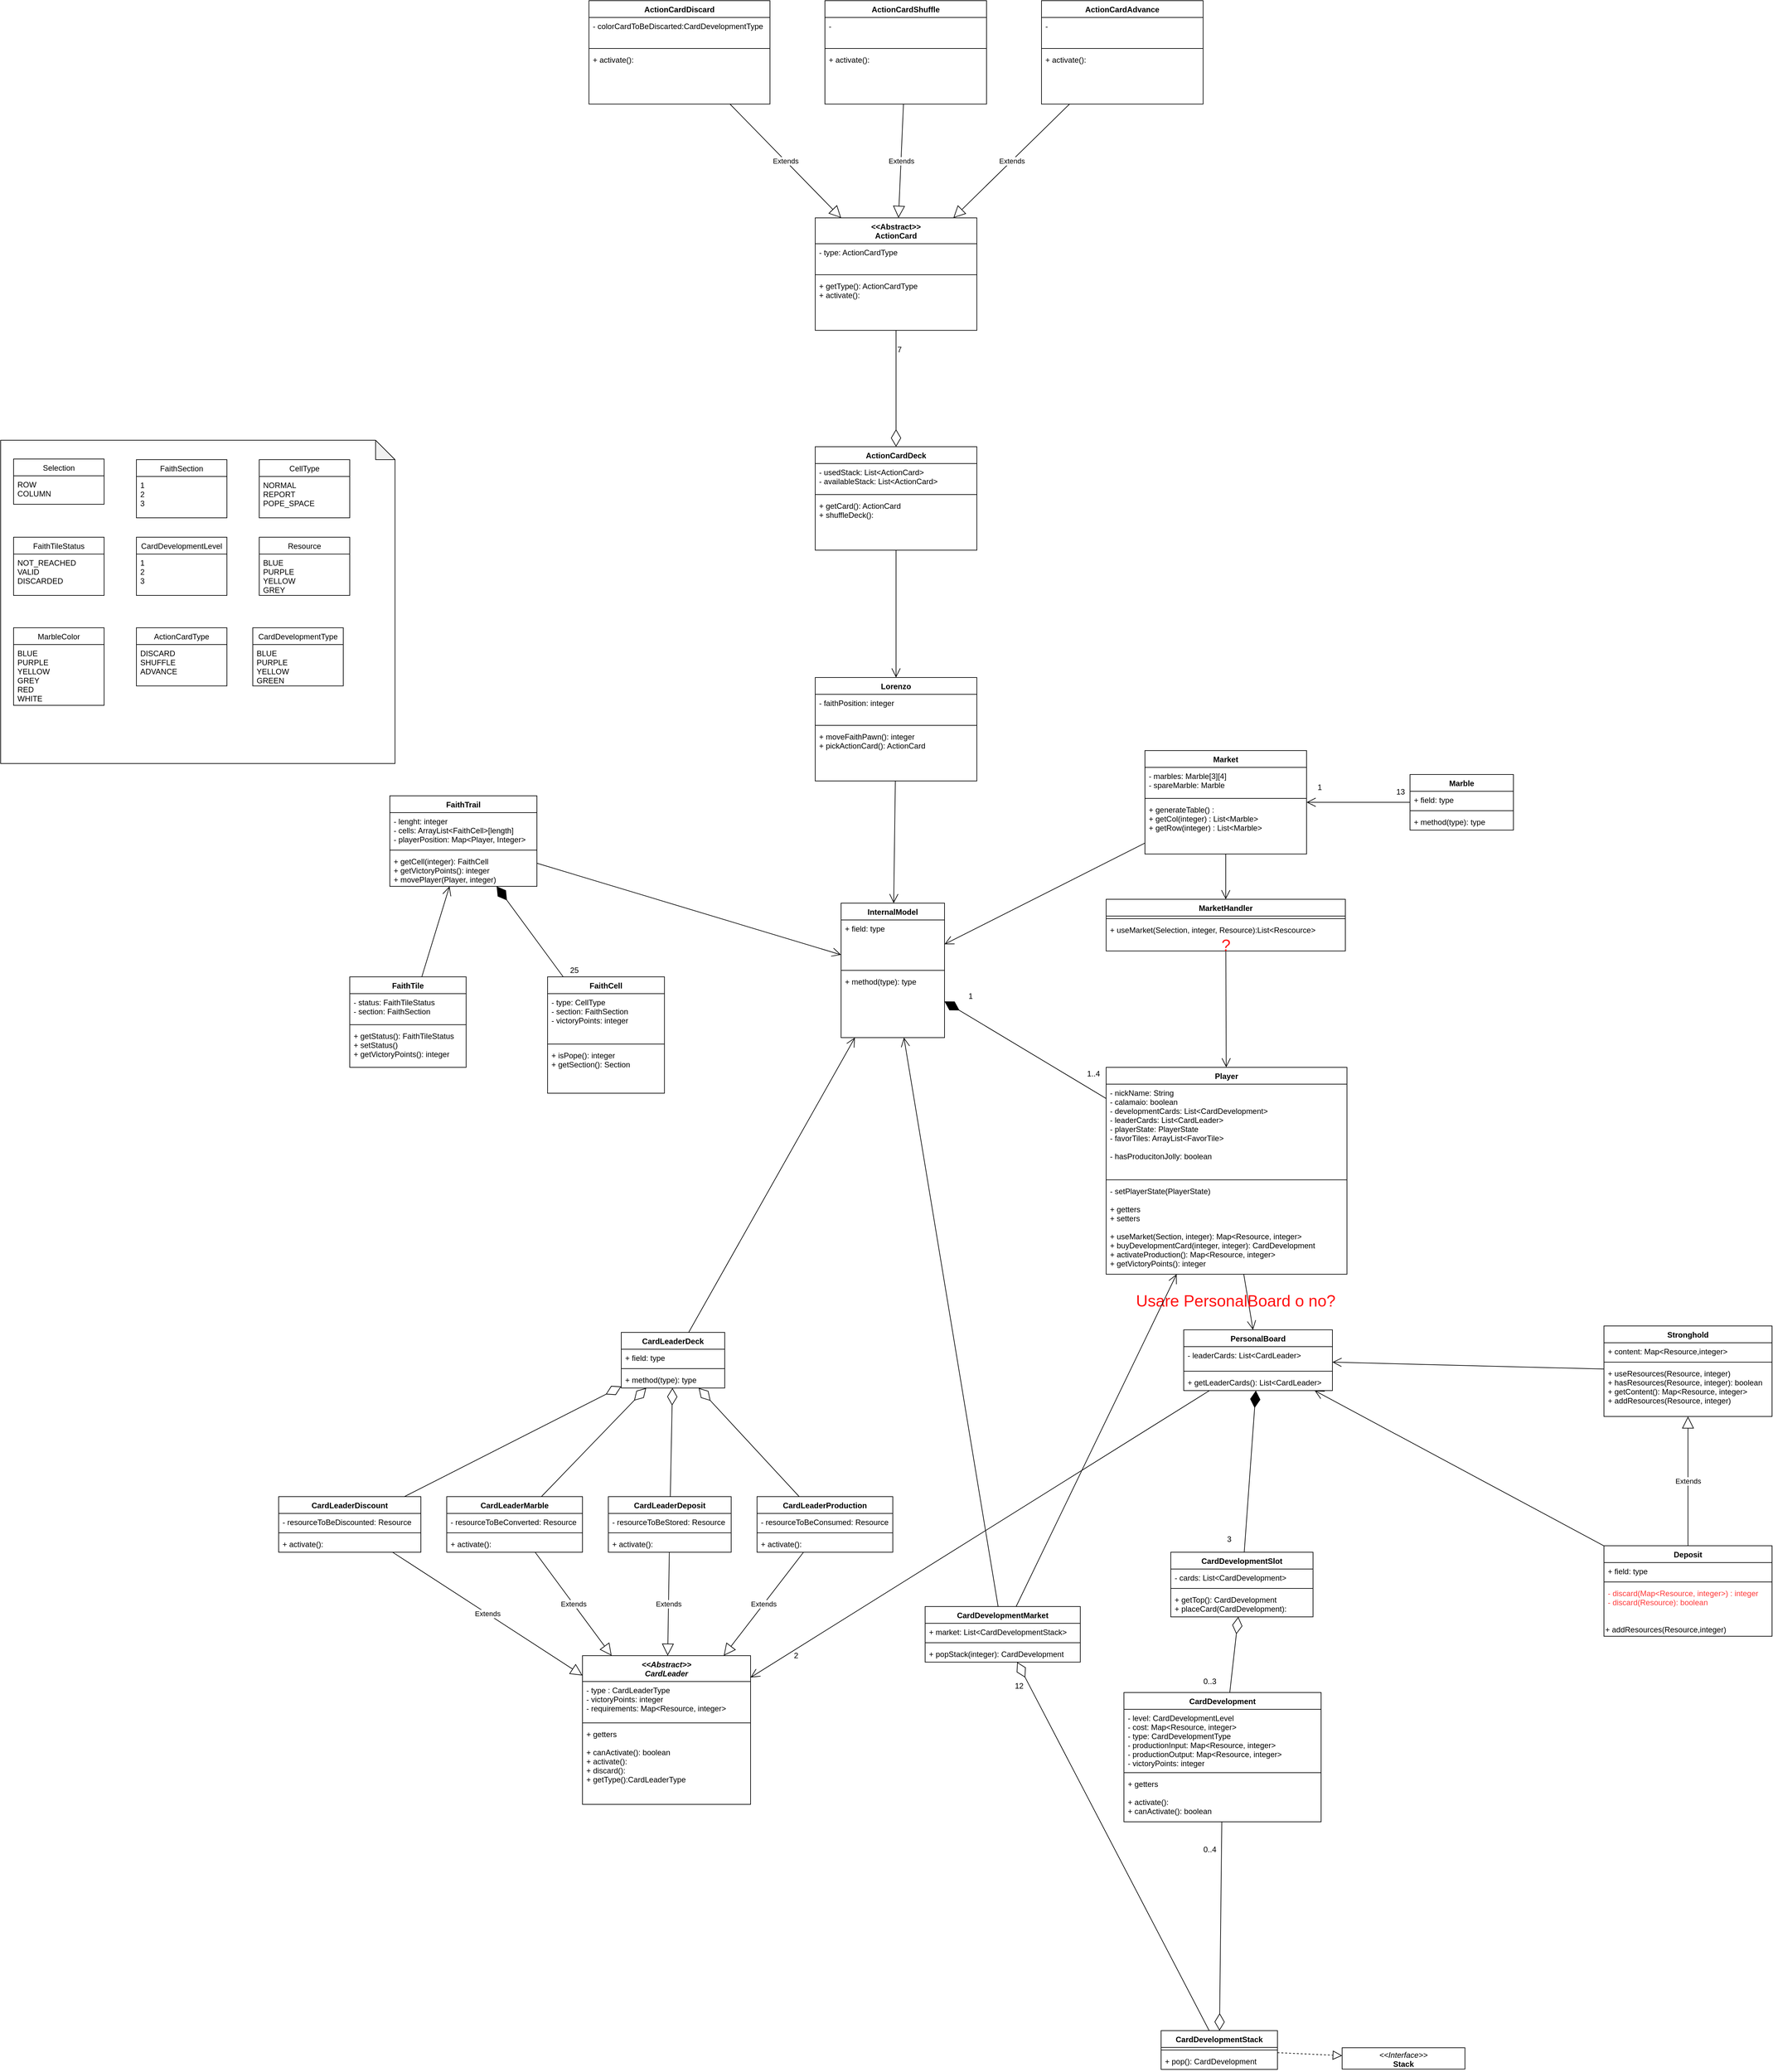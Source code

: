<mxfile version="14.4.8" type="onedrive"><diagram id="C5RBs43oDa-KdzZeNtuy" name="Page-1"><mxGraphModel dx="4127" dy="3210" grid="1" gridSize="10" guides="1" tooltips="1" connect="1" arrows="1" fold="1" page="1" pageScale="1" pageWidth="827" pageHeight="1169" math="0" shadow="0"><root><mxCell id="WIyWlLk6GJQsqaUBKTNV-0"/><mxCell id="WIyWlLk6GJQsqaUBKTNV-1" parent="WIyWlLk6GJQsqaUBKTNV-0"/><mxCell id="4Sy1q6FF75Fvo_xeQfH7-0" value="InternalModel" style="swimlane;fontStyle=1;align=center;verticalAlign=top;childLayout=stackLayout;horizontal=1;startSize=26;horizontalStack=0;resizeParent=1;resizeParentMax=0;resizeLast=0;collapsible=1;marginBottom=0;" vertex="1" parent="WIyWlLk6GJQsqaUBKTNV-1"><mxGeometry x="-390" y="156" width="160" height="208" as="geometry"/></mxCell><mxCell id="4Sy1q6FF75Fvo_xeQfH7-1" value="+ field: type" style="text;strokeColor=none;fillColor=none;align=left;verticalAlign=top;spacingLeft=4;spacingRight=4;overflow=hidden;rotatable=0;points=[[0,0.5],[1,0.5]];portConstraint=eastwest;" vertex="1" parent="4Sy1q6FF75Fvo_xeQfH7-0"><mxGeometry y="26" width="160" height="74" as="geometry"/></mxCell><mxCell id="4Sy1q6FF75Fvo_xeQfH7-2" value="" style="line;strokeWidth=1;fillColor=none;align=left;verticalAlign=middle;spacingTop=-1;spacingLeft=3;spacingRight=3;rotatable=0;labelPosition=right;points=[];portConstraint=eastwest;" vertex="1" parent="4Sy1q6FF75Fvo_xeQfH7-0"><mxGeometry y="100" width="160" height="8" as="geometry"/></mxCell><mxCell id="4Sy1q6FF75Fvo_xeQfH7-3" value="+ method(type): type" style="text;strokeColor=none;fillColor=none;align=left;verticalAlign=top;spacingLeft=4;spacingRight=4;overflow=hidden;rotatable=0;points=[[0,0.5],[1,0.5]];portConstraint=eastwest;" vertex="1" parent="4Sy1q6FF75Fvo_xeQfH7-0"><mxGeometry y="108" width="160" height="100" as="geometry"/></mxCell><mxCell id="4Sy1q6FF75Fvo_xeQfH7-4" value="Market" style="swimlane;fontStyle=1;align=center;verticalAlign=top;childLayout=stackLayout;horizontal=1;startSize=26;horizontalStack=0;resizeParent=1;resizeParentMax=0;resizeLast=0;collapsible=1;marginBottom=0;" vertex="1" parent="WIyWlLk6GJQsqaUBKTNV-1"><mxGeometry x="80" y="-80" width="250" height="160" as="geometry"/></mxCell><mxCell id="4Sy1q6FF75Fvo_xeQfH7-5" value="- marbles: Marble[3][4]&#xA;- spareMarble: Marble" style="text;strokeColor=none;fillColor=none;align=left;verticalAlign=top;spacingLeft=4;spacingRight=4;overflow=hidden;rotatable=0;points=[[0,0.5],[1,0.5]];portConstraint=eastwest;" vertex="1" parent="4Sy1q6FF75Fvo_xeQfH7-4"><mxGeometry y="26" width="250" height="44" as="geometry"/></mxCell><mxCell id="4Sy1q6FF75Fvo_xeQfH7-6" value="" style="line;strokeWidth=1;fillColor=none;align=left;verticalAlign=middle;spacingTop=-1;spacingLeft=3;spacingRight=3;rotatable=0;labelPosition=right;points=[];portConstraint=eastwest;" vertex="1" parent="4Sy1q6FF75Fvo_xeQfH7-4"><mxGeometry y="70" width="250" height="8" as="geometry"/></mxCell><mxCell id="4Sy1q6FF75Fvo_xeQfH7-7" value="+ generateTable() : &#xA;+ getCol(integer) : List&lt;Marble&gt;&#xA;+ getRow(integer) : List&lt;Marble&gt;&#xA;" style="text;strokeColor=none;fillColor=none;align=left;verticalAlign=top;spacingLeft=4;spacingRight=4;overflow=hidden;rotatable=0;points=[[0,0.5],[1,0.5]];portConstraint=eastwest;" vertex="1" parent="4Sy1q6FF75Fvo_xeQfH7-4"><mxGeometry y="78" width="250" height="82" as="geometry"/></mxCell><mxCell id="4Sy1q6FF75Fvo_xeQfH7-8" value="Marble" style="swimlane;fontStyle=1;align=center;verticalAlign=top;childLayout=stackLayout;horizontal=1;startSize=26;horizontalStack=0;resizeParent=1;resizeParentMax=0;resizeLast=0;collapsible=1;marginBottom=0;" vertex="1" parent="WIyWlLk6GJQsqaUBKTNV-1"><mxGeometry x="490" y="-43" width="160" height="86" as="geometry"/></mxCell><mxCell id="4Sy1q6FF75Fvo_xeQfH7-9" value="+ field: type" style="text;strokeColor=none;fillColor=none;align=left;verticalAlign=top;spacingLeft=4;spacingRight=4;overflow=hidden;rotatable=0;points=[[0,0.5],[1,0.5]];portConstraint=eastwest;" vertex="1" parent="4Sy1q6FF75Fvo_xeQfH7-8"><mxGeometry y="26" width="160" height="26" as="geometry"/></mxCell><mxCell id="4Sy1q6FF75Fvo_xeQfH7-10" value="" style="line;strokeWidth=1;fillColor=none;align=left;verticalAlign=middle;spacingTop=-1;spacingLeft=3;spacingRight=3;rotatable=0;labelPosition=right;points=[];portConstraint=eastwest;" vertex="1" parent="4Sy1q6FF75Fvo_xeQfH7-8"><mxGeometry y="52" width="160" height="8" as="geometry"/></mxCell><mxCell id="4Sy1q6FF75Fvo_xeQfH7-11" value="+ method(type): type" style="text;strokeColor=none;fillColor=none;align=left;verticalAlign=top;spacingLeft=4;spacingRight=4;overflow=hidden;rotatable=0;points=[[0,0.5],[1,0.5]];portConstraint=eastwest;" vertex="1" parent="4Sy1q6FF75Fvo_xeQfH7-8"><mxGeometry y="60" width="160" height="26" as="geometry"/></mxCell><mxCell id="4Sy1q6FF75Fvo_xeQfH7-14" value="" style="endArrow=open;endFill=1;endSize=12;html=1;" edge="1" parent="WIyWlLk6GJQsqaUBKTNV-1" source="4Sy1q6FF75Fvo_xeQfH7-8" target="4Sy1q6FF75Fvo_xeQfH7-4"><mxGeometry width="160" relative="1" as="geometry"><mxPoint x="245" y="-40" as="sourcePoint"/><mxPoint x="405" y="-40" as="targetPoint"/></mxGeometry></mxCell><mxCell id="4Sy1q6FF75Fvo_xeQfH7-15" value="13" style="text;html=1;align=center;verticalAlign=middle;resizable=0;points=[];autosize=1;" vertex="1" parent="WIyWlLk6GJQsqaUBKTNV-1"><mxGeometry x="460" y="-26" width="30" height="20" as="geometry"/></mxCell><mxCell id="4Sy1q6FF75Fvo_xeQfH7-16" value="1" style="text;html=1;align=center;verticalAlign=middle;resizable=0;points=[];autosize=1;" vertex="1" parent="WIyWlLk6GJQsqaUBKTNV-1"><mxGeometry x="340" y="-33" width="20" height="20" as="geometry"/></mxCell><mxCell id="4Sy1q6FF75Fvo_xeQfH7-18" value="MarketHandler" style="swimlane;fontStyle=1;align=center;verticalAlign=top;childLayout=stackLayout;horizontal=1;startSize=26;horizontalStack=0;resizeParent=1;resizeParentMax=0;resizeLast=0;collapsible=1;marginBottom=0;" vertex="1" parent="WIyWlLk6GJQsqaUBKTNV-1"><mxGeometry x="20" y="150" width="370" height="80" as="geometry"/></mxCell><mxCell id="4Sy1q6FF75Fvo_xeQfH7-20" value="" style="line;strokeWidth=1;fillColor=none;align=left;verticalAlign=middle;spacingTop=-1;spacingLeft=3;spacingRight=3;rotatable=0;labelPosition=right;points=[];portConstraint=eastwest;" vertex="1" parent="4Sy1q6FF75Fvo_xeQfH7-18"><mxGeometry y="26" width="370" height="8" as="geometry"/></mxCell><mxCell id="4Sy1q6FF75Fvo_xeQfH7-21" value="+ useMarket(Selection, integer, Resource):List&lt;Rescource&gt;" style="text;strokeColor=none;fillColor=none;align=left;verticalAlign=top;spacingLeft=4;spacingRight=4;overflow=hidden;rotatable=0;points=[[0,0.5],[1,0.5]];portConstraint=eastwest;" vertex="1" parent="4Sy1q6FF75Fvo_xeQfH7-18"><mxGeometry y="34" width="370" height="26" as="geometry"/></mxCell><mxCell id="4Sy1q6FF75Fvo_xeQfH7-34" value="&lt;font style=&quot;font-size: 25px&quot; color=&quot;#FF1717&quot;&gt;?&lt;/font&gt;" style="text;html=1;align=center;verticalAlign=middle;resizable=0;points=[];autosize=1;" vertex="1" parent="4Sy1q6FF75Fvo_xeQfH7-18"><mxGeometry y="60" width="370" height="20" as="geometry"/></mxCell><mxCell id="4Sy1q6FF75Fvo_xeQfH7-22" value="Player" style="swimlane;fontStyle=1;align=center;verticalAlign=top;childLayout=stackLayout;horizontal=1;startSize=26;horizontalStack=0;resizeParent=1;resizeParentMax=0;resizeLast=0;collapsible=1;marginBottom=0;" vertex="1" parent="WIyWlLk6GJQsqaUBKTNV-1"><mxGeometry x="20" y="410" width="372.5" height="320" as="geometry"/></mxCell><mxCell id="4Sy1q6FF75Fvo_xeQfH7-23" value="- nickName: String&#xA;- calamaio: boolean&#xA;- developmentCards: List&lt;CardDevelopment&gt; &#xA;- leaderCards: List&lt;CardLeader&gt;&#xA;- playerState: PlayerState&#xA;- favorTiles: ArrayList&lt;FavorTile&gt;&#xA;&#xA;- hasProducitonJolly: boolean&#xA;&#xA;&#xA;&#xA;" style="text;strokeColor=none;fillColor=none;align=left;verticalAlign=top;spacingLeft=4;spacingRight=4;overflow=hidden;rotatable=0;points=[[0,0.5],[1,0.5]];portConstraint=eastwest;" vertex="1" parent="4Sy1q6FF75Fvo_xeQfH7-22"><mxGeometry y="26" width="372.5" height="144" as="geometry"/></mxCell><mxCell id="4Sy1q6FF75Fvo_xeQfH7-24" value="" style="line;strokeWidth=1;fillColor=none;align=left;verticalAlign=middle;spacingTop=-1;spacingLeft=3;spacingRight=3;rotatable=0;labelPosition=right;points=[];portConstraint=eastwest;" vertex="1" parent="4Sy1q6FF75Fvo_xeQfH7-22"><mxGeometry y="170" width="372.5" height="8" as="geometry"/></mxCell><mxCell id="4Sy1q6FF75Fvo_xeQfH7-25" value="- setPlayerState(PlayerState) &#xA;&#xA;+ getters&#xA;+ setters&#xA;&#xA;+ useMarket(Section, integer): Map&lt;Resource, integer&gt; &#xA;+ buyDevelopmentCard(integer, integer): CardDevelopment&#xA;+ activateProduction(): Map&lt;Resource, integer&gt;&#xA;+ getVictoryPoints(): integer&#xA;&#xA;&#xA;&#xA;&#xA;" style="text;strokeColor=none;fillColor=none;align=left;verticalAlign=top;spacingLeft=4;spacingRight=4;overflow=hidden;rotatable=0;points=[[0,0.5],[1,0.5]];portConstraint=eastwest;" vertex="1" parent="4Sy1q6FF75Fvo_xeQfH7-22"><mxGeometry y="178" width="372.5" height="142" as="geometry"/></mxCell><mxCell id="4Sy1q6FF75Fvo_xeQfH7-26" value="" style="endArrow=open;endFill=1;endSize=12;html=1;" edge="1" parent="WIyWlLk6GJQsqaUBKTNV-1" source="4Sy1q6FF75Fvo_xeQfH7-4" target="4Sy1q6FF75Fvo_xeQfH7-18"><mxGeometry width="160" relative="1" as="geometry"><mxPoint x="235" y="100" as="sourcePoint"/><mxPoint x="395" y="100" as="targetPoint"/></mxGeometry></mxCell><mxCell id="4Sy1q6FF75Fvo_xeQfH7-27" value="" style="endArrow=open;endFill=1;endSize=12;html=1;" edge="1" parent="WIyWlLk6GJQsqaUBKTNV-1" source="4Sy1q6FF75Fvo_xeQfH7-18" target="4Sy1q6FF75Fvo_xeQfH7-22"><mxGeometry width="160" relative="1" as="geometry"><mxPoint x="335" y="556" as="sourcePoint"/><mxPoint x="436.235" y="676" as="targetPoint"/></mxGeometry></mxCell><mxCell id="4Sy1q6FF75Fvo_xeQfH7-28" value="" style="shape=note;whiteSpace=wrap;html=1;backgroundOutline=1;darkOpacity=0.05;" vertex="1" parent="WIyWlLk6GJQsqaUBKTNV-1"><mxGeometry x="-1690" y="-560" width="610" height="500" as="geometry"/></mxCell><mxCell id="4Sy1q6FF75Fvo_xeQfH7-30" value="Selection" style="swimlane;fontStyle=0;childLayout=stackLayout;horizontal=1;startSize=26;fillColor=none;horizontalStack=0;resizeParent=1;resizeParentMax=0;resizeLast=0;collapsible=1;marginBottom=0;" vertex="1" parent="WIyWlLk6GJQsqaUBKTNV-1"><mxGeometry x="-1670" y="-531" width="140" height="70" as="geometry"/></mxCell><mxCell id="4Sy1q6FF75Fvo_xeQfH7-31" value="ROW&#xA;COLUMN&#xA;" style="text;strokeColor=none;fillColor=none;align=left;verticalAlign=top;spacingLeft=4;spacingRight=4;overflow=hidden;rotatable=0;points=[[0,0.5],[1,0.5]];portConstraint=eastwest;" vertex="1" parent="4Sy1q6FF75Fvo_xeQfH7-30"><mxGeometry y="26" width="140" height="44" as="geometry"/></mxCell><mxCell id="4Sy1q6FF75Fvo_xeQfH7-35" value="" style="endArrow=open;endFill=1;endSize=12;html=1;" edge="1" parent="WIyWlLk6GJQsqaUBKTNV-1" source="4Sy1q6FF75Fvo_xeQfH7-4" target="4Sy1q6FF75Fvo_xeQfH7-0"><mxGeometry width="160" relative="1" as="geometry"><mxPoint x="-270" y="110" as="sourcePoint"/><mxPoint x="-150" y="70" as="targetPoint"/></mxGeometry></mxCell><mxCell id="4Sy1q6FF75Fvo_xeQfH7-36" value="" style="endArrow=diamondThin;endFill=1;endSize=24;html=1;" edge="1" parent="WIyWlLk6GJQsqaUBKTNV-1" source="4Sy1q6FF75Fvo_xeQfH7-22" target="4Sy1q6FF75Fvo_xeQfH7-0"><mxGeometry width="160" relative="1" as="geometry"><mxPoint x="50" y="360" as="sourcePoint"/><mxPoint x="210" y="360" as="targetPoint"/></mxGeometry></mxCell><mxCell id="4Sy1q6FF75Fvo_xeQfH7-37" value="1..4" style="text;html=1;align=center;verticalAlign=middle;resizable=0;points=[];autosize=1;" vertex="1" parent="WIyWlLk6GJQsqaUBKTNV-1"><mxGeometry x="-20" y="410" width="40" height="20" as="geometry"/></mxCell><mxCell id="4Sy1q6FF75Fvo_xeQfH7-38" value="&lt;div&gt;1&lt;/div&gt;" style="text;html=1;align=center;verticalAlign=middle;resizable=0;points=[];autosize=1;" vertex="1" parent="WIyWlLk6GJQsqaUBKTNV-1"><mxGeometry x="-200" y="290" width="20" height="20" as="geometry"/></mxCell><mxCell id="4Sy1q6FF75Fvo_xeQfH7-40" value="PersonalBoard" style="swimlane;fontStyle=1;align=center;verticalAlign=top;childLayout=stackLayout;horizontal=1;startSize=26;horizontalStack=0;resizeParent=1;resizeParentMax=0;resizeLast=0;collapsible=1;marginBottom=0;" vertex="1" parent="WIyWlLk6GJQsqaUBKTNV-1"><mxGeometry x="140" y="816" width="230" height="94" as="geometry"/></mxCell><mxCell id="4Sy1q6FF75Fvo_xeQfH7-41" value="- leaderCards: List&lt;CardLeader&gt;" style="text;strokeColor=none;fillColor=none;align=left;verticalAlign=top;spacingLeft=4;spacingRight=4;overflow=hidden;rotatable=0;points=[[0,0.5],[1,0.5]];portConstraint=eastwest;" vertex="1" parent="4Sy1q6FF75Fvo_xeQfH7-40"><mxGeometry y="26" width="230" height="34" as="geometry"/></mxCell><mxCell id="4Sy1q6FF75Fvo_xeQfH7-42" value="" style="line;strokeWidth=1;fillColor=none;align=left;verticalAlign=middle;spacingTop=-1;spacingLeft=3;spacingRight=3;rotatable=0;labelPosition=right;points=[];portConstraint=eastwest;" vertex="1" parent="4Sy1q6FF75Fvo_xeQfH7-40"><mxGeometry y="60" width="230" height="8" as="geometry"/></mxCell><mxCell id="4Sy1q6FF75Fvo_xeQfH7-43" value="+ getLeaderCards(): List&lt;CardLeader&gt;" style="text;strokeColor=none;fillColor=none;align=left;verticalAlign=top;spacingLeft=4;spacingRight=4;overflow=hidden;rotatable=0;points=[[0,0.5],[1,0.5]];portConstraint=eastwest;" vertex="1" parent="4Sy1q6FF75Fvo_xeQfH7-40"><mxGeometry y="68" width="230" height="26" as="geometry"/></mxCell><mxCell id="4Sy1q6FF75Fvo_xeQfH7-44" value="" style="endArrow=open;endFill=1;endSize=12;html=1;" edge="1" parent="WIyWlLk6GJQsqaUBKTNV-1" source="4Sy1q6FF75Fvo_xeQfH7-22" target="4Sy1q6FF75Fvo_xeQfH7-40"><mxGeometry width="160" relative="1" as="geometry"><mxPoint x="60" y="490" as="sourcePoint"/><mxPoint x="220" y="510" as="targetPoint"/></mxGeometry></mxCell><mxCell id="4Sy1q6FF75Fvo_xeQfH7-45" value="CardDevelopmentSlot" style="swimlane;fontStyle=1;align=center;verticalAlign=top;childLayout=stackLayout;horizontal=1;startSize=26;horizontalStack=0;resizeParent=1;resizeParentMax=0;resizeLast=0;collapsible=1;marginBottom=0;" vertex="1" parent="WIyWlLk6GJQsqaUBKTNV-1"><mxGeometry x="120" y="1160" width="220" height="100" as="geometry"/></mxCell><mxCell id="4Sy1q6FF75Fvo_xeQfH7-46" value="- cards: List&lt;CardDevelopment&gt;" style="text;strokeColor=none;fillColor=none;align=left;verticalAlign=top;spacingLeft=4;spacingRight=4;overflow=hidden;rotatable=0;points=[[0,0.5],[1,0.5]];portConstraint=eastwest;" vertex="1" parent="4Sy1q6FF75Fvo_xeQfH7-45"><mxGeometry y="26" width="220" height="26" as="geometry"/></mxCell><mxCell id="4Sy1q6FF75Fvo_xeQfH7-47" value="" style="line;strokeWidth=1;fillColor=none;align=left;verticalAlign=middle;spacingTop=-1;spacingLeft=3;spacingRight=3;rotatable=0;labelPosition=right;points=[];portConstraint=eastwest;" vertex="1" parent="4Sy1q6FF75Fvo_xeQfH7-45"><mxGeometry y="52" width="220" height="8" as="geometry"/></mxCell><mxCell id="4Sy1q6FF75Fvo_xeQfH7-48" value="+ getTop(): CardDevelopment&#xA;+ placeCard(CardDevelopment):&#xA;" style="text;strokeColor=none;fillColor=none;align=left;verticalAlign=top;spacingLeft=4;spacingRight=4;overflow=hidden;rotatable=0;points=[[0,0.5],[1,0.5]];portConstraint=eastwest;" vertex="1" parent="4Sy1q6FF75Fvo_xeQfH7-45"><mxGeometry y="60" width="220" height="40" as="geometry"/></mxCell><mxCell id="4Sy1q6FF75Fvo_xeQfH7-49" value="FaithTrail" style="swimlane;fontStyle=1;align=center;verticalAlign=top;childLayout=stackLayout;horizontal=1;startSize=26;horizontalStack=0;resizeParent=1;resizeParentMax=0;resizeLast=0;collapsible=1;marginBottom=0;" vertex="1" parent="WIyWlLk6GJQsqaUBKTNV-1"><mxGeometry x="-1088" y="-10" width="227.5" height="140" as="geometry"/></mxCell><mxCell id="4Sy1q6FF75Fvo_xeQfH7-50" value="- lenght: integer&#xA;- cells: ArrayList&lt;FaithCell&gt;[length]&#xA;- playerPosition: Map&lt;Player, Integer&gt;&#xA;&#xA;" style="text;strokeColor=none;fillColor=none;align=left;verticalAlign=top;spacingLeft=4;spacingRight=4;overflow=hidden;rotatable=0;points=[[0,0.5],[1,0.5]];portConstraint=eastwest;" vertex="1" parent="4Sy1q6FF75Fvo_xeQfH7-49"><mxGeometry y="26" width="227.5" height="54" as="geometry"/></mxCell><mxCell id="4Sy1q6FF75Fvo_xeQfH7-51" value="" style="line;strokeWidth=1;fillColor=none;align=left;verticalAlign=middle;spacingTop=-1;spacingLeft=3;spacingRight=3;rotatable=0;labelPosition=right;points=[];portConstraint=eastwest;" vertex="1" parent="4Sy1q6FF75Fvo_xeQfH7-49"><mxGeometry y="80" width="227.5" height="8" as="geometry"/></mxCell><mxCell id="4Sy1q6FF75Fvo_xeQfH7-52" value="+ getCell(integer): FaithCell&#xA;+ getVictoryPoints(): integer&#xA;+ movePlayer(Player, integer)&#xA;&#xA;" style="text;strokeColor=none;fillColor=none;align=left;verticalAlign=top;spacingLeft=4;spacingRight=4;overflow=hidden;rotatable=0;points=[[0,0.5],[1,0.5]];portConstraint=eastwest;" vertex="1" parent="4Sy1q6FF75Fvo_xeQfH7-49"><mxGeometry y="88" width="227.5" height="52" as="geometry"/></mxCell><mxCell id="4Sy1q6FF75Fvo_xeQfH7-53" value="Stronghold" style="swimlane;fontStyle=1;align=center;verticalAlign=top;childLayout=stackLayout;horizontal=1;startSize=26;horizontalStack=0;resizeParent=1;resizeParentMax=0;resizeLast=0;collapsible=1;marginBottom=0;" vertex="1" parent="WIyWlLk6GJQsqaUBKTNV-1"><mxGeometry x="790" y="810" width="260" height="140" as="geometry"/></mxCell><mxCell id="4Sy1q6FF75Fvo_xeQfH7-54" value="+ content: Map&lt;Resource,integer&gt;" style="text;strokeColor=none;fillColor=none;align=left;verticalAlign=top;spacingLeft=4;spacingRight=4;overflow=hidden;rotatable=0;points=[[0,0.5],[1,0.5]];portConstraint=eastwest;" vertex="1" parent="4Sy1q6FF75Fvo_xeQfH7-53"><mxGeometry y="26" width="260" height="26" as="geometry"/></mxCell><mxCell id="4Sy1q6FF75Fvo_xeQfH7-55" value="" style="line;strokeWidth=1;fillColor=none;align=left;verticalAlign=middle;spacingTop=-1;spacingLeft=3;spacingRight=3;rotatable=0;labelPosition=right;points=[];portConstraint=eastwest;" vertex="1" parent="4Sy1q6FF75Fvo_xeQfH7-53"><mxGeometry y="52" width="260" height="8" as="geometry"/></mxCell><mxCell id="4Sy1q6FF75Fvo_xeQfH7-56" value="+ useResources(Resource, integer)&#xA;+ hasResources(Resource, integer): boolean&#xA;+ getContent(): Map&lt;Resource, integer&gt;&#xA;+ addResources(Resource, integer)&#xA;" style="text;strokeColor=none;fillColor=none;align=left;verticalAlign=top;spacingLeft=4;spacingRight=4;overflow=hidden;rotatable=0;points=[[0,0.5],[1,0.5]];portConstraint=eastwest;" vertex="1" parent="4Sy1q6FF75Fvo_xeQfH7-53"><mxGeometry y="60" width="260" height="80" as="geometry"/></mxCell><mxCell id="4Sy1q6FF75Fvo_xeQfH7-57" value="Deposit" style="swimlane;fontStyle=1;align=center;verticalAlign=top;childLayout=stackLayout;horizontal=1;startSize=26;horizontalStack=0;resizeParent=1;resizeParentMax=0;resizeLast=0;collapsible=1;marginBottom=0;" vertex="1" parent="WIyWlLk6GJQsqaUBKTNV-1"><mxGeometry x="790" y="1150" width="260" height="140" as="geometry"/></mxCell><mxCell id="4Sy1q6FF75Fvo_xeQfH7-58" value="+ field: type" style="text;strokeColor=none;fillColor=none;align=left;verticalAlign=top;spacingLeft=4;spacingRight=4;overflow=hidden;rotatable=0;points=[[0,0.5],[1,0.5]];portConstraint=eastwest;" vertex="1" parent="4Sy1q6FF75Fvo_xeQfH7-57"><mxGeometry y="26" width="260" height="26" as="geometry"/></mxCell><mxCell id="4Sy1q6FF75Fvo_xeQfH7-59" value="" style="line;strokeWidth=1;fillColor=none;align=left;verticalAlign=middle;spacingTop=-1;spacingLeft=3;spacingRight=3;rotatable=0;labelPosition=right;points=[];portConstraint=eastwest;" vertex="1" parent="4Sy1q6FF75Fvo_xeQfH7-57"><mxGeometry y="52" width="260" height="8" as="geometry"/></mxCell><mxCell id="4Sy1q6FF75Fvo_xeQfH7-60" value="- discard(Map&lt;Resource, integer&gt;) : integer&#xA;- discard(Resource): boolean&#xA;&#xA;" style="text;strokeColor=none;fillColor=none;align=left;verticalAlign=top;spacingLeft=4;spacingRight=4;overflow=hidden;rotatable=0;points=[[0,0.5],[1,0.5]];portConstraint=eastwest;fontColor=#FF3838;" vertex="1" parent="4Sy1q6FF75Fvo_xeQfH7-57"><mxGeometry y="60" width="260" height="60" as="geometry"/></mxCell><mxCell id="4Sy1q6FF75Fvo_xeQfH7-70" value="&lt;div align=&quot;left&quot;&gt;+ addResources(Resource,integer)&lt;/div&gt;" style="text;html=1;align=left;verticalAlign=middle;resizable=0;points=[];autosize=1;fontColor=#000000;" vertex="1" parent="4Sy1q6FF75Fvo_xeQfH7-57"><mxGeometry y="120" width="260" height="20" as="geometry"/></mxCell><mxCell id="4Sy1q6FF75Fvo_xeQfH7-61" value="&lt;font style=&quot;font-size: 25px&quot; color=&quot;#FF0F0F&quot;&gt;Usare PersonalBoard o no? &lt;br&gt;&lt;/font&gt;" style="text;html=1;align=center;verticalAlign=middle;resizable=0;points=[];autosize=1;" vertex="1" parent="WIyWlLk6GJQsqaUBKTNV-1"><mxGeometry x="60" y="760" width="320" height="20" as="geometry"/></mxCell><mxCell id="4Sy1q6FF75Fvo_xeQfH7-62" value="" style="endArrow=open;endFill=1;endSize=12;html=1;" edge="1" parent="WIyWlLk6GJQsqaUBKTNV-1" source="4Sy1q6FF75Fvo_xeQfH7-57" target="4Sy1q6FF75Fvo_xeQfH7-40"><mxGeometry width="160" relative="1" as="geometry"><mxPoint x="90" y="830" as="sourcePoint"/><mxPoint x="250" y="830" as="targetPoint"/></mxGeometry></mxCell><mxCell id="4Sy1q6FF75Fvo_xeQfH7-63" value="" style="endArrow=open;endFill=1;endSize=12;html=1;" edge="1" parent="WIyWlLk6GJQsqaUBKTNV-1" source="4Sy1q6FF75Fvo_xeQfH7-53" target="4Sy1q6FF75Fvo_xeQfH7-40"><mxGeometry width="160" relative="1" as="geometry"><mxPoint x="-140" y="860" as="sourcePoint"/><mxPoint x="58.252" y="736" as="targetPoint"/></mxGeometry></mxCell><mxCell id="4Sy1q6FF75Fvo_xeQfH7-64" value="" style="endArrow=open;endFill=1;endSize=12;html=1;" edge="1" parent="WIyWlLk6GJQsqaUBKTNV-1" source="4Sy1q6FF75Fvo_xeQfH7-49" target="4Sy1q6FF75Fvo_xeQfH7-0"><mxGeometry width="160" relative="1" as="geometry"><mxPoint x="-388" y="250" as="sourcePoint"/><mxPoint x="-790" y="340" as="targetPoint"/></mxGeometry></mxCell><mxCell id="4Sy1q6FF75Fvo_xeQfH7-65" value="" style="endArrow=diamondThin;endFill=1;endSize=24;html=1;" edge="1" parent="WIyWlLk6GJQsqaUBKTNV-1" source="4Sy1q6FF75Fvo_xeQfH7-45" target="4Sy1q6FF75Fvo_xeQfH7-40"><mxGeometry width="160" relative="1" as="geometry"><mxPoint x="90" y="820" as="sourcePoint"/><mxPoint x="250" y="820" as="targetPoint"/></mxGeometry></mxCell><mxCell id="4Sy1q6FF75Fvo_xeQfH7-66" value="3" style="text;html=1;align=center;verticalAlign=middle;resizable=0;points=[];autosize=1;" vertex="1" parent="WIyWlLk6GJQsqaUBKTNV-1"><mxGeometry x="200" y="1130" width="20" height="20" as="geometry"/></mxCell><mxCell id="4Sy1q6FF75Fvo_xeQfH7-67" value="Extends" style="endArrow=block;endSize=16;endFill=0;html=1;" edge="1" parent="WIyWlLk6GJQsqaUBKTNV-1" source="4Sy1q6FF75Fvo_xeQfH7-57" target="4Sy1q6FF75Fvo_xeQfH7-53"><mxGeometry width="160" relative="1" as="geometry"><mxPoint x="1170" y="950" as="sourcePoint"/><mxPoint x="1330" y="950" as="targetPoint"/></mxGeometry></mxCell><mxCell id="4Sy1q6FF75Fvo_xeQfH7-72" value="FaithCell" style="swimlane;fontStyle=1;align=center;verticalAlign=top;childLayout=stackLayout;horizontal=1;startSize=26;horizontalStack=0;resizeParent=1;resizeParentMax=0;resizeLast=0;collapsible=1;marginBottom=0;fontColor=#000000;" vertex="1" parent="WIyWlLk6GJQsqaUBKTNV-1"><mxGeometry x="-844" y="270" width="180.75" height="180" as="geometry"/></mxCell><mxCell id="4Sy1q6FF75Fvo_xeQfH7-73" value="- type: CellType&#xA;- section: FaithSection&#xA;- victoryPoints: integer&#xA;" style="text;strokeColor=none;fillColor=none;align=left;verticalAlign=top;spacingLeft=4;spacingRight=4;overflow=hidden;rotatable=0;points=[[0,0.5],[1,0.5]];portConstraint=eastwest;" vertex="1" parent="4Sy1q6FF75Fvo_xeQfH7-72"><mxGeometry y="26" width="180.75" height="74" as="geometry"/></mxCell><mxCell id="4Sy1q6FF75Fvo_xeQfH7-74" value="" style="line;strokeWidth=1;fillColor=none;align=left;verticalAlign=middle;spacingTop=-1;spacingLeft=3;spacingRight=3;rotatable=0;labelPosition=right;points=[];portConstraint=eastwest;" vertex="1" parent="4Sy1q6FF75Fvo_xeQfH7-72"><mxGeometry y="100" width="180.75" height="8" as="geometry"/></mxCell><mxCell id="4Sy1q6FF75Fvo_xeQfH7-75" value="+ isPope(): integer&#xA;+ getSection(): Section&#xA;&#xA;&#xA;" style="text;strokeColor=none;fillColor=none;align=left;verticalAlign=top;spacingLeft=4;spacingRight=4;overflow=hidden;rotatable=0;points=[[0,0.5],[1,0.5]];portConstraint=eastwest;" vertex="1" parent="4Sy1q6FF75Fvo_xeQfH7-72"><mxGeometry y="108" width="180.75" height="72" as="geometry"/></mxCell><mxCell id="4Sy1q6FF75Fvo_xeQfH7-78" value="FaithSection" style="swimlane;fontStyle=0;childLayout=stackLayout;horizontal=1;startSize=26;fillColor=none;horizontalStack=0;resizeParent=1;resizeParentMax=0;resizeLast=0;collapsible=1;marginBottom=0;" vertex="1" parent="WIyWlLk6GJQsqaUBKTNV-1"><mxGeometry x="-1480" y="-530" width="140" height="90" as="geometry"/></mxCell><mxCell id="4Sy1q6FF75Fvo_xeQfH7-79" value="1&#xA;2&#xA;3&#xA;" style="text;strokeColor=none;fillColor=none;align=left;verticalAlign=top;spacingLeft=4;spacingRight=4;overflow=hidden;rotatable=0;points=[[0,0.5],[1,0.5]];portConstraint=eastwest;" vertex="1" parent="4Sy1q6FF75Fvo_xeQfH7-78"><mxGeometry y="26" width="140" height="64" as="geometry"/></mxCell><mxCell id="4Sy1q6FF75Fvo_xeQfH7-82" value="CellType" style="swimlane;fontStyle=0;childLayout=stackLayout;horizontal=1;startSize=26;fillColor=none;horizontalStack=0;resizeParent=1;resizeParentMax=0;resizeLast=0;collapsible=1;marginBottom=0;" vertex="1" parent="WIyWlLk6GJQsqaUBKTNV-1"><mxGeometry x="-1290" y="-530" width="140" height="90" as="geometry"/></mxCell><mxCell id="4Sy1q6FF75Fvo_xeQfH7-83" value="NORMAL&#xA;REPORT&#xA;POPE_SPACE&#xA;" style="text;strokeColor=none;fillColor=none;align=left;verticalAlign=top;spacingLeft=4;spacingRight=4;overflow=hidden;rotatable=0;points=[[0,0.5],[1,0.5]];portConstraint=eastwest;" vertex="1" parent="4Sy1q6FF75Fvo_xeQfH7-82"><mxGeometry y="26" width="140" height="64" as="geometry"/></mxCell><mxCell id="4Sy1q6FF75Fvo_xeQfH7-85" value="" style="endArrow=diamondThin;endFill=1;endSize=24;html=1;fontColor=#000000;" edge="1" parent="WIyWlLk6GJQsqaUBKTNV-1" source="4Sy1q6FF75Fvo_xeQfH7-72" target="4Sy1q6FF75Fvo_xeQfH7-49"><mxGeometry width="160" relative="1" as="geometry"><mxPoint x="-1288" y="200" as="sourcePoint"/><mxPoint x="-1128" y="200" as="targetPoint"/></mxGeometry></mxCell><mxCell id="4Sy1q6FF75Fvo_xeQfH7-86" value="25" style="text;html=1;align=center;verticalAlign=middle;resizable=0;points=[];autosize=1;fontColor=#000000;" vertex="1" parent="WIyWlLk6GJQsqaUBKTNV-1"><mxGeometry x="-818" y="250" width="30" height="20" as="geometry"/></mxCell><mxCell id="4Sy1q6FF75Fvo_xeQfH7-87" value="FaithTile" style="swimlane;fontStyle=1;align=center;verticalAlign=top;childLayout=stackLayout;horizontal=1;startSize=26;horizontalStack=0;resizeParent=1;resizeParentMax=0;resizeLast=0;collapsible=1;marginBottom=0;" vertex="1" parent="WIyWlLk6GJQsqaUBKTNV-1"><mxGeometry x="-1150" y="270" width="180" height="140" as="geometry"/></mxCell><mxCell id="4Sy1q6FF75Fvo_xeQfH7-88" value="- status: FaithTileStatus&#xA;- section: FaithSection&#xA;" style="text;strokeColor=none;fillColor=none;align=left;verticalAlign=top;spacingLeft=4;spacingRight=4;overflow=hidden;rotatable=0;points=[[0,0.5],[1,0.5]];portConstraint=eastwest;" vertex="1" parent="4Sy1q6FF75Fvo_xeQfH7-87"><mxGeometry y="26" width="180" height="44" as="geometry"/></mxCell><mxCell id="4Sy1q6FF75Fvo_xeQfH7-89" value="" style="line;strokeWidth=1;fillColor=none;align=left;verticalAlign=middle;spacingTop=-1;spacingLeft=3;spacingRight=3;rotatable=0;labelPosition=right;points=[];portConstraint=eastwest;" vertex="1" parent="4Sy1q6FF75Fvo_xeQfH7-87"><mxGeometry y="70" width="180" height="8" as="geometry"/></mxCell><mxCell id="4Sy1q6FF75Fvo_xeQfH7-90" value="+ getStatus(): FaithTileStatus&#xA;+ setStatus()&#xA;+ getVictoryPoints(): integer&#xA;" style="text;strokeColor=none;fillColor=none;align=left;verticalAlign=top;spacingLeft=4;spacingRight=4;overflow=hidden;rotatable=0;points=[[0,0.5],[1,0.5]];portConstraint=eastwest;" vertex="1" parent="4Sy1q6FF75Fvo_xeQfH7-87"><mxGeometry y="78" width="180" height="62" as="geometry"/></mxCell><mxCell id="4Sy1q6FF75Fvo_xeQfH7-91" value="" style="endArrow=open;endFill=1;endSize=12;html=1;fontColor=#000000;" edge="1" parent="WIyWlLk6GJQsqaUBKTNV-1" source="4Sy1q6FF75Fvo_xeQfH7-87" target="4Sy1q6FF75Fvo_xeQfH7-49"><mxGeometry width="160" relative="1" as="geometry"><mxPoint x="-1228" y="170" as="sourcePoint"/><mxPoint x="-1068" y="170" as="targetPoint"/></mxGeometry></mxCell><mxCell id="4Sy1q6FF75Fvo_xeQfH7-92" value="FaithTileStatus" style="swimlane;fontStyle=0;childLayout=stackLayout;horizontal=1;startSize=26;fillColor=none;horizontalStack=0;resizeParent=1;resizeParentMax=0;resizeLast=0;collapsible=1;marginBottom=0;" vertex="1" parent="WIyWlLk6GJQsqaUBKTNV-1"><mxGeometry x="-1670" y="-410" width="140" height="90" as="geometry"/></mxCell><mxCell id="4Sy1q6FF75Fvo_xeQfH7-93" value="NOT_REACHED&#xA;VALID&#xA;DISCARDED&#xA;" style="text;strokeColor=none;fillColor=none;align=left;verticalAlign=top;spacingLeft=4;spacingRight=4;overflow=hidden;rotatable=0;points=[[0,0.5],[1,0.5]];portConstraint=eastwest;" vertex="1" parent="4Sy1q6FF75Fvo_xeQfH7-92"><mxGeometry y="26" width="140" height="64" as="geometry"/></mxCell><mxCell id="4Sy1q6FF75Fvo_xeQfH7-96" value="&lt;&lt;Abstract&gt;&gt;&#xA;CardLeader" style="swimlane;fontStyle=3;align=center;verticalAlign=top;childLayout=stackLayout;horizontal=1;startSize=40;horizontalStack=0;resizeParent=1;resizeParentMax=0;resizeLast=0;collapsible=1;marginBottom=0;fontColor=#000000;" vertex="1" parent="WIyWlLk6GJQsqaUBKTNV-1"><mxGeometry x="-790" y="1320" width="260" height="230" as="geometry"/></mxCell><mxCell id="4Sy1q6FF75Fvo_xeQfH7-97" value="- type : CardLeaderType&#xA;- victoryPoints: integer&#xA;- requirements: Map&lt;Resource, integer&gt;&#xA;" style="text;strokeColor=none;fillColor=none;align=left;verticalAlign=top;spacingLeft=4;spacingRight=4;overflow=hidden;rotatable=0;points=[[0,0.5],[1,0.5]];portConstraint=eastwest;" vertex="1" parent="4Sy1q6FF75Fvo_xeQfH7-96"><mxGeometry y="40" width="260" height="60" as="geometry"/></mxCell><mxCell id="4Sy1q6FF75Fvo_xeQfH7-98" value="" style="line;strokeWidth=1;fillColor=none;align=left;verticalAlign=middle;spacingTop=-1;spacingLeft=3;spacingRight=3;rotatable=0;labelPosition=right;points=[];portConstraint=eastwest;" vertex="1" parent="4Sy1q6FF75Fvo_xeQfH7-96"><mxGeometry y="100" width="260" height="8" as="geometry"/></mxCell><mxCell id="4Sy1q6FF75Fvo_xeQfH7-99" value="+ getters&#xA;&#xA;+ canActivate(): boolean&#xA;+ activate():&#xA;+ discard():&#xA;+ getType():CardLeaderType&#xA;" style="text;strokeColor=none;fillColor=none;align=left;verticalAlign=top;spacingLeft=4;spacingRight=4;overflow=hidden;rotatable=0;points=[[0,0.5],[1,0.5]];portConstraint=eastwest;" vertex="1" parent="4Sy1q6FF75Fvo_xeQfH7-96"><mxGeometry y="108" width="260" height="122" as="geometry"/></mxCell><mxCell id="4Sy1q6FF75Fvo_xeQfH7-100" value="CardLeaderDeck" style="swimlane;fontStyle=1;align=center;verticalAlign=top;childLayout=stackLayout;horizontal=1;startSize=26;horizontalStack=0;resizeParent=1;resizeParentMax=0;resizeLast=0;collapsible=1;marginBottom=0;fontColor=#000000;" vertex="1" parent="WIyWlLk6GJQsqaUBKTNV-1"><mxGeometry x="-730" y="820" width="160" height="86" as="geometry"/></mxCell><mxCell id="4Sy1q6FF75Fvo_xeQfH7-101" value="+ field: type" style="text;strokeColor=none;fillColor=none;align=left;verticalAlign=top;spacingLeft=4;spacingRight=4;overflow=hidden;rotatable=0;points=[[0,0.5],[1,0.5]];portConstraint=eastwest;" vertex="1" parent="4Sy1q6FF75Fvo_xeQfH7-100"><mxGeometry y="26" width="160" height="26" as="geometry"/></mxCell><mxCell id="4Sy1q6FF75Fvo_xeQfH7-102" value="" style="line;strokeWidth=1;fillColor=none;align=left;verticalAlign=middle;spacingTop=-1;spacingLeft=3;spacingRight=3;rotatable=0;labelPosition=right;points=[];portConstraint=eastwest;" vertex="1" parent="4Sy1q6FF75Fvo_xeQfH7-100"><mxGeometry y="52" width="160" height="8" as="geometry"/></mxCell><mxCell id="4Sy1q6FF75Fvo_xeQfH7-103" value="+ method(type): type" style="text;strokeColor=none;fillColor=none;align=left;verticalAlign=top;spacingLeft=4;spacingRight=4;overflow=hidden;rotatable=0;points=[[0,0.5],[1,0.5]];portConstraint=eastwest;" vertex="1" parent="4Sy1q6FF75Fvo_xeQfH7-100"><mxGeometry y="60" width="160" height="26" as="geometry"/></mxCell><mxCell id="4Sy1q6FF75Fvo_xeQfH7-111" value="" style="endArrow=open;endFill=1;endSize=12;html=1;fontColor=#000000;" edge="1" parent="WIyWlLk6GJQsqaUBKTNV-1" source="4Sy1q6FF75Fvo_xeQfH7-100" target="4Sy1q6FF75Fvo_xeQfH7-0"><mxGeometry width="160" relative="1" as="geometry"><mxPoint x="-370" y="50" as="sourcePoint"/><mxPoint x="-210" y="50" as="targetPoint"/></mxGeometry></mxCell><mxCell id="4Sy1q6FF75Fvo_xeQfH7-114" value="CardLeaderDiscount" style="swimlane;fontStyle=1;align=center;verticalAlign=top;childLayout=stackLayout;horizontal=1;startSize=26;horizontalStack=0;resizeParent=1;resizeParentMax=0;resizeLast=0;collapsible=1;marginBottom=0;fontColor=#000000;" vertex="1" parent="WIyWlLk6GJQsqaUBKTNV-1"><mxGeometry x="-1260" y="1074" width="220" height="86" as="geometry"/></mxCell><mxCell id="4Sy1q6FF75Fvo_xeQfH7-115" value="- resourceToBeDiscounted: Resource" style="text;strokeColor=none;fillColor=none;align=left;verticalAlign=top;spacingLeft=4;spacingRight=4;overflow=hidden;rotatable=0;points=[[0,0.5],[1,0.5]];portConstraint=eastwest;" vertex="1" parent="4Sy1q6FF75Fvo_xeQfH7-114"><mxGeometry y="26" width="220" height="26" as="geometry"/></mxCell><mxCell id="4Sy1q6FF75Fvo_xeQfH7-116" value="" style="line;strokeWidth=1;fillColor=none;align=left;verticalAlign=middle;spacingTop=-1;spacingLeft=3;spacingRight=3;rotatable=0;labelPosition=right;points=[];portConstraint=eastwest;" vertex="1" parent="4Sy1q6FF75Fvo_xeQfH7-114"><mxGeometry y="52" width="220" height="8" as="geometry"/></mxCell><mxCell id="4Sy1q6FF75Fvo_xeQfH7-117" value="+ activate():" style="text;strokeColor=none;fillColor=none;align=left;verticalAlign=top;spacingLeft=4;spacingRight=4;overflow=hidden;rotatable=0;points=[[0,0.5],[1,0.5]];portConstraint=eastwest;" vertex="1" parent="4Sy1q6FF75Fvo_xeQfH7-114"><mxGeometry y="60" width="220" height="26" as="geometry"/></mxCell><mxCell id="4Sy1q6FF75Fvo_xeQfH7-119" value="CardLeaderMarble" style="swimlane;fontStyle=1;align=center;verticalAlign=top;childLayout=stackLayout;horizontal=1;startSize=26;horizontalStack=0;resizeParent=1;resizeParentMax=0;resizeLast=0;collapsible=1;marginBottom=0;fontColor=#000000;" vertex="1" parent="WIyWlLk6GJQsqaUBKTNV-1"><mxGeometry x="-1000" y="1074" width="210" height="86" as="geometry"/></mxCell><mxCell id="4Sy1q6FF75Fvo_xeQfH7-120" value="- resourceToBeConverted: Resource" style="text;strokeColor=none;fillColor=none;align=left;verticalAlign=top;spacingLeft=4;spacingRight=4;overflow=hidden;rotatable=0;points=[[0,0.5],[1,0.5]];portConstraint=eastwest;" vertex="1" parent="4Sy1q6FF75Fvo_xeQfH7-119"><mxGeometry y="26" width="210" height="26" as="geometry"/></mxCell><mxCell id="4Sy1q6FF75Fvo_xeQfH7-121" value="" style="line;strokeWidth=1;fillColor=none;align=left;verticalAlign=middle;spacingTop=-1;spacingLeft=3;spacingRight=3;rotatable=0;labelPosition=right;points=[];portConstraint=eastwest;" vertex="1" parent="4Sy1q6FF75Fvo_xeQfH7-119"><mxGeometry y="52" width="210" height="8" as="geometry"/></mxCell><mxCell id="4Sy1q6FF75Fvo_xeQfH7-122" value="+ activate():" style="text;strokeColor=none;fillColor=none;align=left;verticalAlign=top;spacingLeft=4;spacingRight=4;overflow=hidden;rotatable=0;points=[[0,0.5],[1,0.5]];portConstraint=eastwest;" vertex="1" parent="4Sy1q6FF75Fvo_xeQfH7-119"><mxGeometry y="60" width="210" height="26" as="geometry"/></mxCell><mxCell id="4Sy1q6FF75Fvo_xeQfH7-123" value="CardLeaderProduction" style="swimlane;fontStyle=1;align=center;verticalAlign=top;childLayout=stackLayout;horizontal=1;startSize=26;horizontalStack=0;resizeParent=1;resizeParentMax=0;resizeLast=0;collapsible=1;marginBottom=0;fontColor=#000000;" vertex="1" parent="WIyWlLk6GJQsqaUBKTNV-1"><mxGeometry x="-520" y="1074" width="210" height="86" as="geometry"/></mxCell><mxCell id="4Sy1q6FF75Fvo_xeQfH7-124" value="- resourceToBeConsumed: Resource" style="text;strokeColor=none;fillColor=none;align=left;verticalAlign=top;spacingLeft=4;spacingRight=4;overflow=hidden;rotatable=0;points=[[0,0.5],[1,0.5]];portConstraint=eastwest;" vertex="1" parent="4Sy1q6FF75Fvo_xeQfH7-123"><mxGeometry y="26" width="210" height="26" as="geometry"/></mxCell><mxCell id="4Sy1q6FF75Fvo_xeQfH7-125" value="" style="line;strokeWidth=1;fillColor=none;align=left;verticalAlign=middle;spacingTop=-1;spacingLeft=3;spacingRight=3;rotatable=0;labelPosition=right;points=[];portConstraint=eastwest;" vertex="1" parent="4Sy1q6FF75Fvo_xeQfH7-123"><mxGeometry y="52" width="210" height="8" as="geometry"/></mxCell><mxCell id="4Sy1q6FF75Fvo_xeQfH7-126" value="+ activate():" style="text;strokeColor=none;fillColor=none;align=left;verticalAlign=top;spacingLeft=4;spacingRight=4;overflow=hidden;rotatable=0;points=[[0,0.5],[1,0.5]];portConstraint=eastwest;" vertex="1" parent="4Sy1q6FF75Fvo_xeQfH7-123"><mxGeometry y="60" width="210" height="26" as="geometry"/></mxCell><mxCell id="4Sy1q6FF75Fvo_xeQfH7-127" value="CardLeaderDeposit" style="swimlane;fontStyle=1;align=center;verticalAlign=top;childLayout=stackLayout;horizontal=1;startSize=26;horizontalStack=0;resizeParent=1;resizeParentMax=0;resizeLast=0;collapsible=1;marginBottom=0;fontColor=#000000;" vertex="1" parent="WIyWlLk6GJQsqaUBKTNV-1"><mxGeometry x="-750" y="1074" width="190" height="86" as="geometry"/></mxCell><mxCell id="4Sy1q6FF75Fvo_xeQfH7-128" value="- resourceToBeStored: Resource" style="text;strokeColor=none;fillColor=none;align=left;verticalAlign=top;spacingLeft=4;spacingRight=4;overflow=hidden;rotatable=0;points=[[0,0.5],[1,0.5]];portConstraint=eastwest;" vertex="1" parent="4Sy1q6FF75Fvo_xeQfH7-127"><mxGeometry y="26" width="190" height="26" as="geometry"/></mxCell><mxCell id="4Sy1q6FF75Fvo_xeQfH7-129" value="" style="line;strokeWidth=1;fillColor=none;align=left;verticalAlign=middle;spacingTop=-1;spacingLeft=3;spacingRight=3;rotatable=0;labelPosition=right;points=[];portConstraint=eastwest;" vertex="1" parent="4Sy1q6FF75Fvo_xeQfH7-127"><mxGeometry y="52" width="190" height="8" as="geometry"/></mxCell><mxCell id="4Sy1q6FF75Fvo_xeQfH7-130" value="+ activate(): " style="text;strokeColor=none;fillColor=none;align=left;verticalAlign=top;spacingLeft=4;spacingRight=4;overflow=hidden;rotatable=0;points=[[0,0.5],[1,0.5]];portConstraint=eastwest;" vertex="1" parent="4Sy1q6FF75Fvo_xeQfH7-127"><mxGeometry y="60" width="190" height="26" as="geometry"/></mxCell><mxCell id="4Sy1q6FF75Fvo_xeQfH7-131" value="" style="endArrow=open;endFill=1;endSize=12;html=1;fontColor=#000000;" edge="1" parent="WIyWlLk6GJQsqaUBKTNV-1" source="4Sy1q6FF75Fvo_xeQfH7-40" target="4Sy1q6FF75Fvo_xeQfH7-96"><mxGeometry width="160" relative="1" as="geometry"><mxPoint x="-440" y="1030" as="sourcePoint"/><mxPoint x="-280" y="1030" as="targetPoint"/></mxGeometry></mxCell><mxCell id="4Sy1q6FF75Fvo_xeQfH7-132" value="2" style="text;html=1;align=center;verticalAlign=middle;resizable=0;points=[];autosize=1;fontColor=#000000;" vertex="1" parent="WIyWlLk6GJQsqaUBKTNV-1"><mxGeometry x="-470" y="1310" width="20" height="20" as="geometry"/></mxCell><mxCell id="4Sy1q6FF75Fvo_xeQfH7-133" value="Extends" style="endArrow=block;endSize=16;endFill=0;html=1;fontColor=#000000;" edge="1" parent="WIyWlLk6GJQsqaUBKTNV-1" source="4Sy1q6FF75Fvo_xeQfH7-123" target="4Sy1q6FF75Fvo_xeQfH7-96"><mxGeometry width="160" relative="1" as="geometry"><mxPoint x="-440" y="1030" as="sourcePoint"/><mxPoint x="-280" y="1030" as="targetPoint"/></mxGeometry></mxCell><mxCell id="4Sy1q6FF75Fvo_xeQfH7-134" value="Extends" style="endArrow=block;endSize=16;endFill=0;html=1;fontColor=#000000;" edge="1" parent="WIyWlLk6GJQsqaUBKTNV-1" source="4Sy1q6FF75Fvo_xeQfH7-127" target="4Sy1q6FF75Fvo_xeQfH7-96"><mxGeometry width="160" relative="1" as="geometry"><mxPoint x="-800" y="1280" as="sourcePoint"/><mxPoint x="-859.497" y="1440" as="targetPoint"/></mxGeometry></mxCell><mxCell id="4Sy1q6FF75Fvo_xeQfH7-135" value="Extends" style="endArrow=block;endSize=16;endFill=0;html=1;fontColor=#000000;" edge="1" parent="WIyWlLk6GJQsqaUBKTNV-1" source="4Sy1q6FF75Fvo_xeQfH7-119" target="4Sy1q6FF75Fvo_xeQfH7-96"><mxGeometry width="160" relative="1" as="geometry"><mxPoint x="-770" y="1300" as="sourcePoint"/><mxPoint x="-829.497" y="1460" as="targetPoint"/></mxGeometry></mxCell><mxCell id="4Sy1q6FF75Fvo_xeQfH7-136" value="Extends" style="endArrow=block;endSize=16;endFill=0;html=1;fontColor=#000000;" edge="1" parent="WIyWlLk6GJQsqaUBKTNV-1" source="4Sy1q6FF75Fvo_xeQfH7-114" target="4Sy1q6FF75Fvo_xeQfH7-96"><mxGeometry width="160" relative="1" as="geometry"><mxPoint x="-950" y="1340" as="sourcePoint"/><mxPoint x="-1009.497" y="1500" as="targetPoint"/></mxGeometry></mxCell><mxCell id="4Sy1q6FF75Fvo_xeQfH7-137" value="" style="endArrow=diamondThin;endFill=0;endSize=24;html=1;fontColor=#000000;" edge="1" parent="WIyWlLk6GJQsqaUBKTNV-1" source="4Sy1q6FF75Fvo_xeQfH7-114" target="4Sy1q6FF75Fvo_xeQfH7-100"><mxGeometry width="160" relative="1" as="geometry"><mxPoint x="-440" y="1040" as="sourcePoint"/><mxPoint x="-280" y="1040" as="targetPoint"/></mxGeometry></mxCell><mxCell id="4Sy1q6FF75Fvo_xeQfH7-138" value="" style="endArrow=diamondThin;endFill=0;endSize=24;html=1;fontColor=#000000;" edge="1" parent="WIyWlLk6GJQsqaUBKTNV-1" source="4Sy1q6FF75Fvo_xeQfH7-119" target="4Sy1q6FF75Fvo_xeQfH7-100"><mxGeometry width="160" relative="1" as="geometry"><mxPoint x="-320" y="940" as="sourcePoint"/><mxPoint x="31.117" y="760.01" as="targetPoint"/></mxGeometry></mxCell><mxCell id="4Sy1q6FF75Fvo_xeQfH7-139" value="" style="endArrow=diamondThin;endFill=0;endSize=24;html=1;fontColor=#000000;" edge="1" parent="WIyWlLk6GJQsqaUBKTNV-1" source="4Sy1q6FF75Fvo_xeQfH7-127" target="4Sy1q6FF75Fvo_xeQfH7-100"><mxGeometry width="160" relative="1" as="geometry"><mxPoint x="-430" y="890" as="sourcePoint"/><mxPoint x="-258.068" y="712" as="targetPoint"/></mxGeometry></mxCell><mxCell id="4Sy1q6FF75Fvo_xeQfH7-140" value="" style="endArrow=diamondThin;endFill=0;endSize=24;html=1;fontColor=#000000;" edge="1" parent="WIyWlLk6GJQsqaUBKTNV-1" source="4Sy1q6FF75Fvo_xeQfH7-123" target="4Sy1q6FF75Fvo_xeQfH7-100"><mxGeometry width="160" relative="1" as="geometry"><mxPoint x="-330" y="850" as="sourcePoint"/><mxPoint x="-158.068" y="672" as="targetPoint"/></mxGeometry></mxCell><mxCell id="4Sy1q6FF75Fvo_xeQfH7-142" value="CardDevelopment" style="swimlane;fontStyle=1;align=center;verticalAlign=top;childLayout=stackLayout;horizontal=1;startSize=26;horizontalStack=0;resizeParent=1;resizeParentMax=0;resizeLast=0;collapsible=1;marginBottom=0;" vertex="1" parent="WIyWlLk6GJQsqaUBKTNV-1"><mxGeometry x="47.5" y="1377" width="305" height="200" as="geometry"/></mxCell><mxCell id="4Sy1q6FF75Fvo_xeQfH7-143" value="- level: CardDevelopmentLevel&#xA;- cost: Map&lt;Resource, integer&gt;&#xA;- type: CardDevelopmentType&#xA;- productionInput: Map&lt;Resource, integer&gt;&#xA;- productionOutput: Map&lt;Resource, integer&gt;&#xA;- victoryPoints: integer&#xA;&#xA;&#xA;&#xA;" style="text;strokeColor=none;fillColor=none;align=left;verticalAlign=top;spacingLeft=4;spacingRight=4;overflow=hidden;rotatable=0;points=[[0,0.5],[1,0.5]];portConstraint=eastwest;" vertex="1" parent="4Sy1q6FF75Fvo_xeQfH7-142"><mxGeometry y="26" width="305" height="94" as="geometry"/></mxCell><mxCell id="4Sy1q6FF75Fvo_xeQfH7-144" value="" style="line;strokeWidth=1;fillColor=none;align=left;verticalAlign=middle;spacingTop=-1;spacingLeft=3;spacingRight=3;rotatable=0;labelPosition=right;points=[];portConstraint=eastwest;" vertex="1" parent="4Sy1q6FF75Fvo_xeQfH7-142"><mxGeometry y="120" width="305" height="8" as="geometry"/></mxCell><mxCell id="4Sy1q6FF75Fvo_xeQfH7-145" value="+ getters&#xA;&#xA;+ activate():&#xA;+ canActivate(): boolean&#xA;" style="text;strokeColor=none;fillColor=none;align=left;verticalAlign=top;spacingLeft=4;spacingRight=4;overflow=hidden;rotatable=0;points=[[0,0.5],[1,0.5]];portConstraint=eastwest;" vertex="1" parent="4Sy1q6FF75Fvo_xeQfH7-142"><mxGeometry y="128" width="305" height="72" as="geometry"/></mxCell><mxCell id="4Sy1q6FF75Fvo_xeQfH7-146" value="" style="endArrow=diamondThin;endFill=0;endSize=24;html=1;fontColor=#000000;" edge="1" parent="WIyWlLk6GJQsqaUBKTNV-1" source="4Sy1q6FF75Fvo_xeQfH7-142" target="4Sy1q6FF75Fvo_xeQfH7-45"><mxGeometry width="160" relative="1" as="geometry"><mxPoint x="130" y="1200" as="sourcePoint"/><mxPoint x="290" y="1200" as="targetPoint"/></mxGeometry></mxCell><mxCell id="4Sy1q6FF75Fvo_xeQfH7-147" value="0..3" style="text;html=1;align=center;verticalAlign=middle;resizable=0;points=[];autosize=1;fontColor=#000000;" vertex="1" parent="WIyWlLk6GJQsqaUBKTNV-1"><mxGeometry x="160" y="1350" width="40" height="20" as="geometry"/></mxCell><mxCell id="4Sy1q6FF75Fvo_xeQfH7-149" value="CardDevelopmentMarket" style="swimlane;fontStyle=1;align=center;verticalAlign=top;childLayout=stackLayout;horizontal=1;startSize=26;horizontalStack=0;resizeParent=1;resizeParentMax=0;resizeLast=0;collapsible=1;marginBottom=0;" vertex="1" parent="WIyWlLk6GJQsqaUBKTNV-1"><mxGeometry x="-260" y="1244" width="240" height="86" as="geometry"/></mxCell><mxCell id="4Sy1q6FF75Fvo_xeQfH7-150" value="+ market: List&lt;CardDevelopmentStack&gt;" style="text;strokeColor=none;fillColor=none;align=left;verticalAlign=top;spacingLeft=4;spacingRight=4;overflow=hidden;rotatable=0;points=[[0,0.5],[1,0.5]];portConstraint=eastwest;" vertex="1" parent="4Sy1q6FF75Fvo_xeQfH7-149"><mxGeometry y="26" width="240" height="26" as="geometry"/></mxCell><mxCell id="4Sy1q6FF75Fvo_xeQfH7-151" value="" style="line;strokeWidth=1;fillColor=none;align=left;verticalAlign=middle;spacingTop=-1;spacingLeft=3;spacingRight=3;rotatable=0;labelPosition=right;points=[];portConstraint=eastwest;" vertex="1" parent="4Sy1q6FF75Fvo_xeQfH7-149"><mxGeometry y="52" width="240" height="8" as="geometry"/></mxCell><mxCell id="4Sy1q6FF75Fvo_xeQfH7-152" value="+ popStack(integer): CardDevelopment" style="text;strokeColor=none;fillColor=none;align=left;verticalAlign=top;spacingLeft=4;spacingRight=4;overflow=hidden;rotatable=0;points=[[0,0.5],[1,0.5]];portConstraint=eastwest;" vertex="1" parent="4Sy1q6FF75Fvo_xeQfH7-149"><mxGeometry y="60" width="240" height="26" as="geometry"/></mxCell><mxCell id="4Sy1q6FF75Fvo_xeQfH7-153" value="CardDevelopmentStack" style="swimlane;fontStyle=1;align=center;verticalAlign=top;childLayout=stackLayout;horizontal=1;startSize=26;horizontalStack=0;resizeParent=1;resizeParentMax=0;resizeLast=0;collapsible=1;marginBottom=0;" vertex="1" parent="WIyWlLk6GJQsqaUBKTNV-1"><mxGeometry x="105" y="1900" width="180" height="60" as="geometry"/></mxCell><mxCell id="4Sy1q6FF75Fvo_xeQfH7-155" value="" style="line;strokeWidth=1;fillColor=none;align=left;verticalAlign=middle;spacingTop=-1;spacingLeft=3;spacingRight=3;rotatable=0;labelPosition=right;points=[];portConstraint=eastwest;" vertex="1" parent="4Sy1q6FF75Fvo_xeQfH7-153"><mxGeometry y="26" width="180" height="8" as="geometry"/></mxCell><mxCell id="4Sy1q6FF75Fvo_xeQfH7-156" value="+ pop(): CardDevelopment" style="text;strokeColor=none;fillColor=none;align=left;verticalAlign=top;spacingLeft=4;spacingRight=4;overflow=hidden;rotatable=0;points=[[0,0.5],[1,0.5]];portConstraint=eastwest;" vertex="1" parent="4Sy1q6FF75Fvo_xeQfH7-153"><mxGeometry y="34" width="180" height="26" as="geometry"/></mxCell><mxCell id="4Sy1q6FF75Fvo_xeQfH7-157" value="&lt;p style=&quot;margin: 0px ; margin-top: 4px ; text-align: center&quot;&gt;&lt;i&gt;&amp;lt;&amp;lt;Interface&amp;gt;&amp;gt;&lt;/i&gt;&lt;br&gt;&lt;b&gt;Stack&lt;/b&gt;&lt;/p&gt;&lt;hr size=&quot;1&quot;&gt;" style="verticalAlign=top;align=left;overflow=fill;fontSize=12;fontFamily=Helvetica;html=1;" vertex="1" parent="WIyWlLk6GJQsqaUBKTNV-1"><mxGeometry x="385" y="1926.5" width="190" height="33" as="geometry"/></mxCell><mxCell id="4Sy1q6FF75Fvo_xeQfH7-158" value="" style="endArrow=block;dashed=1;endFill=0;endSize=12;html=1;fontColor=#000000;" edge="1" parent="WIyWlLk6GJQsqaUBKTNV-1" source="4Sy1q6FF75Fvo_xeQfH7-153" target="4Sy1q6FF75Fvo_xeQfH7-157"><mxGeometry width="160" relative="1" as="geometry"><mxPoint x="305" y="1820" as="sourcePoint"/><mxPoint x="465" y="1820" as="targetPoint"/></mxGeometry></mxCell><mxCell id="4Sy1q6FF75Fvo_xeQfH7-159" value="" style="endArrow=diamondThin;endFill=0;endSize=24;html=1;fontColor=#000000;" edge="1" parent="WIyWlLk6GJQsqaUBKTNV-1" source="4Sy1q6FF75Fvo_xeQfH7-153" target="4Sy1q6FF75Fvo_xeQfH7-149"><mxGeometry width="160" relative="1" as="geometry"><mxPoint x="80" y="1470" as="sourcePoint"/><mxPoint x="240" y="1470" as="targetPoint"/></mxGeometry></mxCell><mxCell id="4Sy1q6FF75Fvo_xeQfH7-161" value="12" style="text;html=1;align=center;verticalAlign=middle;resizable=0;points=[];autosize=1;fontColor=#000000;" vertex="1" parent="WIyWlLk6GJQsqaUBKTNV-1"><mxGeometry x="-130" y="1357" width="30" height="20" as="geometry"/></mxCell><mxCell id="4Sy1q6FF75Fvo_xeQfH7-162" value="" style="endArrow=diamondThin;endFill=0;endSize=24;html=1;fontColor=#000000;" edge="1" parent="WIyWlLk6GJQsqaUBKTNV-1" source="4Sy1q6FF75Fvo_xeQfH7-142" target="4Sy1q6FF75Fvo_xeQfH7-153"><mxGeometry width="160" relative="1" as="geometry"><mxPoint x="80" y="1470" as="sourcePoint"/><mxPoint x="240" y="1470" as="targetPoint"/></mxGeometry></mxCell><mxCell id="4Sy1q6FF75Fvo_xeQfH7-163" value="0..4" style="text;html=1;align=center;verticalAlign=middle;resizable=0;points=[];autosize=1;fontColor=#000000;" vertex="1" parent="WIyWlLk6GJQsqaUBKTNV-1"><mxGeometry x="160" y="1610" width="40" height="20" as="geometry"/></mxCell><mxCell id="4Sy1q6FF75Fvo_xeQfH7-165" value="" style="endArrow=open;endFill=1;endSize=12;html=1;fontColor=#000000;" edge="1" parent="WIyWlLk6GJQsqaUBKTNV-1" source="4Sy1q6FF75Fvo_xeQfH7-149" target="4Sy1q6FF75Fvo_xeQfH7-0"><mxGeometry width="160" relative="1" as="geometry"><mxPoint x="430" y="1110" as="sourcePoint"/><mxPoint x="590" y="1110" as="targetPoint"/></mxGeometry></mxCell><mxCell id="4Sy1q6FF75Fvo_xeQfH7-166" value="" style="endArrow=open;endFill=1;endSize=12;html=1;fontColor=#000000;" edge="1" parent="WIyWlLk6GJQsqaUBKTNV-1" source="4Sy1q6FF75Fvo_xeQfH7-149" target="4Sy1q6FF75Fvo_xeQfH7-22"><mxGeometry width="160" relative="1" as="geometry"><mxPoint x="-20" y="1190" as="sourcePoint"/><mxPoint x="140" y="1190" as="targetPoint"/></mxGeometry></mxCell><mxCell id="4Sy1q6FF75Fvo_xeQfH7-167" value="CardDevelopmentLevel" style="swimlane;fontStyle=0;childLayout=stackLayout;horizontal=1;startSize=26;fillColor=none;horizontalStack=0;resizeParent=1;resizeParentMax=0;resizeLast=0;collapsible=1;marginBottom=0;" vertex="1" parent="WIyWlLk6GJQsqaUBKTNV-1"><mxGeometry x="-1480" y="-410" width="140" height="90" as="geometry"/></mxCell><mxCell id="4Sy1q6FF75Fvo_xeQfH7-168" value="1&#xA;2&#xA;3" style="text;strokeColor=none;fillColor=none;align=left;verticalAlign=top;spacingLeft=4;spacingRight=4;overflow=hidden;rotatable=0;points=[[0,0.5],[1,0.5]];portConstraint=eastwest;" vertex="1" parent="4Sy1q6FF75Fvo_xeQfH7-167"><mxGeometry y="26" width="140" height="64" as="geometry"/></mxCell><mxCell id="4Sy1q6FF75Fvo_xeQfH7-169" value="Resource" style="swimlane;fontStyle=0;childLayout=stackLayout;horizontal=1;startSize=26;fillColor=none;horizontalStack=0;resizeParent=1;resizeParentMax=0;resizeLast=0;collapsible=1;marginBottom=0;" vertex="1" parent="WIyWlLk6GJQsqaUBKTNV-1"><mxGeometry x="-1290" y="-410" width="140" height="90" as="geometry"/></mxCell><mxCell id="4Sy1q6FF75Fvo_xeQfH7-170" value="BLUE&#xA;PURPLE&#xA;YELLOW&#xA;GREY&#xA;" style="text;strokeColor=none;fillColor=none;align=left;verticalAlign=top;spacingLeft=4;spacingRight=4;overflow=hidden;rotatable=0;points=[[0,0.5],[1,0.5]];portConstraint=eastwest;" vertex="1" parent="4Sy1q6FF75Fvo_xeQfH7-169"><mxGeometry y="26" width="140" height="64" as="geometry"/></mxCell><mxCell id="4Sy1q6FF75Fvo_xeQfH7-171" value="MarbleColor" style="swimlane;fontStyle=0;childLayout=stackLayout;horizontal=1;startSize=26;fillColor=none;horizontalStack=0;resizeParent=1;resizeParentMax=0;resizeLast=0;collapsible=1;marginBottom=0;" vertex="1" parent="WIyWlLk6GJQsqaUBKTNV-1"><mxGeometry x="-1670" y="-270" width="140" height="120" as="geometry"/></mxCell><mxCell id="4Sy1q6FF75Fvo_xeQfH7-172" value="BLUE&#xA;PURPLE&#xA;YELLOW&#xA;GREY&#xA;RED&#xA;WHITE&#xA;" style="text;strokeColor=none;fillColor=none;align=left;verticalAlign=top;spacingLeft=4;spacingRight=4;overflow=hidden;rotatable=0;points=[[0,0.5],[1,0.5]];portConstraint=eastwest;" vertex="1" parent="4Sy1q6FF75Fvo_xeQfH7-171"><mxGeometry y="26" width="140" height="94" as="geometry"/></mxCell><mxCell id="4Sy1q6FF75Fvo_xeQfH7-176" value="ActionCardDeck" style="swimlane;fontStyle=1;align=center;verticalAlign=top;childLayout=stackLayout;horizontal=1;startSize=26;horizontalStack=0;resizeParent=1;resizeParentMax=0;resizeLast=0;collapsible=1;marginBottom=0;" vertex="1" parent="WIyWlLk6GJQsqaUBKTNV-1"><mxGeometry x="-430" y="-550" width="250" height="160" as="geometry"/></mxCell><mxCell id="4Sy1q6FF75Fvo_xeQfH7-177" value="- usedStack: List&lt;ActionCard&gt;&#xA;- availableStack: List&lt;ActionCard&gt;&#xA;" style="text;strokeColor=none;fillColor=none;align=left;verticalAlign=top;spacingLeft=4;spacingRight=4;overflow=hidden;rotatable=0;points=[[0,0.5],[1,0.5]];portConstraint=eastwest;" vertex="1" parent="4Sy1q6FF75Fvo_xeQfH7-176"><mxGeometry y="26" width="250" height="44" as="geometry"/></mxCell><mxCell id="4Sy1q6FF75Fvo_xeQfH7-178" value="" style="line;strokeWidth=1;fillColor=none;align=left;verticalAlign=middle;spacingTop=-1;spacingLeft=3;spacingRight=3;rotatable=0;labelPosition=right;points=[];portConstraint=eastwest;" vertex="1" parent="4Sy1q6FF75Fvo_xeQfH7-176"><mxGeometry y="70" width="250" height="8" as="geometry"/></mxCell><mxCell id="4Sy1q6FF75Fvo_xeQfH7-179" value="+ getCard(): ActionCard&#xA;+ shuffleDeck(): &#xA; " style="text;strokeColor=none;fillColor=none;align=left;verticalAlign=top;spacingLeft=4;spacingRight=4;overflow=hidden;rotatable=0;points=[[0,0.5],[1,0.5]];portConstraint=eastwest;" vertex="1" parent="4Sy1q6FF75Fvo_xeQfH7-176"><mxGeometry y="78" width="250" height="82" as="geometry"/></mxCell><mxCell id="4Sy1q6FF75Fvo_xeQfH7-180" value="&lt;&lt;Abstract&gt;&gt;&#xA;ActionCard&#xA;" style="swimlane;fontStyle=1;align=center;verticalAlign=top;childLayout=stackLayout;horizontal=1;startSize=40;horizontalStack=0;resizeParent=1;resizeParentMax=0;resizeLast=0;collapsible=1;marginBottom=0;" vertex="1" parent="WIyWlLk6GJQsqaUBKTNV-1"><mxGeometry x="-430" y="-904" width="250" height="174" as="geometry"/></mxCell><mxCell id="4Sy1q6FF75Fvo_xeQfH7-181" value="- type: ActionCardType&#xA; " style="text;strokeColor=none;fillColor=none;align=left;verticalAlign=top;spacingLeft=4;spacingRight=4;overflow=hidden;rotatable=0;points=[[0,0.5],[1,0.5]];portConstraint=eastwest;" vertex="1" parent="4Sy1q6FF75Fvo_xeQfH7-180"><mxGeometry y="40" width="250" height="44" as="geometry"/></mxCell><mxCell id="4Sy1q6FF75Fvo_xeQfH7-182" value="" style="line;strokeWidth=1;fillColor=none;align=left;verticalAlign=middle;spacingTop=-1;spacingLeft=3;spacingRight=3;rotatable=0;labelPosition=right;points=[];portConstraint=eastwest;" vertex="1" parent="4Sy1q6FF75Fvo_xeQfH7-180"><mxGeometry y="84" width="250" height="8" as="geometry"/></mxCell><mxCell id="4Sy1q6FF75Fvo_xeQfH7-183" value="+ getType(): ActionCardType&#xA;+ activate():&#xA;" style="text;strokeColor=none;fillColor=none;align=left;verticalAlign=top;spacingLeft=4;spacingRight=4;overflow=hidden;rotatable=0;points=[[0,0.5],[1,0.5]];portConstraint=eastwest;" vertex="1" parent="4Sy1q6FF75Fvo_xeQfH7-180"><mxGeometry y="92" width="250" height="82" as="geometry"/></mxCell><mxCell id="4Sy1q6FF75Fvo_xeQfH7-184" value="ActionCardDiscard" style="swimlane;fontStyle=1;align=center;verticalAlign=top;childLayout=stackLayout;horizontal=1;startSize=26;horizontalStack=0;resizeParent=1;resizeParentMax=0;resizeLast=0;collapsible=1;marginBottom=0;" vertex="1" parent="WIyWlLk6GJQsqaUBKTNV-1"><mxGeometry x="-780" y="-1240" width="280" height="160" as="geometry"/></mxCell><mxCell id="4Sy1q6FF75Fvo_xeQfH7-185" value="- colorCardToBeDiscarted:CardDevelopmentType" style="text;strokeColor=none;fillColor=none;align=left;verticalAlign=top;spacingLeft=4;spacingRight=4;overflow=hidden;rotatable=0;points=[[0,0.5],[1,0.5]];portConstraint=eastwest;" vertex="1" parent="4Sy1q6FF75Fvo_xeQfH7-184"><mxGeometry y="26" width="280" height="44" as="geometry"/></mxCell><mxCell id="4Sy1q6FF75Fvo_xeQfH7-186" value="" style="line;strokeWidth=1;fillColor=none;align=left;verticalAlign=middle;spacingTop=-1;spacingLeft=3;spacingRight=3;rotatable=0;labelPosition=right;points=[];portConstraint=eastwest;" vertex="1" parent="4Sy1q6FF75Fvo_xeQfH7-184"><mxGeometry y="70" width="280" height="8" as="geometry"/></mxCell><mxCell id="4Sy1q6FF75Fvo_xeQfH7-187" value="+ activate():" style="text;strokeColor=none;fillColor=none;align=left;verticalAlign=top;spacingLeft=4;spacingRight=4;overflow=hidden;rotatable=0;points=[[0,0.5],[1,0.5]];portConstraint=eastwest;" vertex="1" parent="4Sy1q6FF75Fvo_xeQfH7-184"><mxGeometry y="78" width="280" height="82" as="geometry"/></mxCell><mxCell id="4Sy1q6FF75Fvo_xeQfH7-192" value="ActionCardShuffle" style="swimlane;fontStyle=1;align=center;verticalAlign=top;childLayout=stackLayout;horizontal=1;startSize=26;horizontalStack=0;resizeParent=1;resizeParentMax=0;resizeLast=0;collapsible=1;marginBottom=0;" vertex="1" parent="WIyWlLk6GJQsqaUBKTNV-1"><mxGeometry x="-415" y="-1240" width="250" height="160" as="geometry"/></mxCell><mxCell id="4Sy1q6FF75Fvo_xeQfH7-193" value="-" style="text;strokeColor=none;fillColor=none;align=left;verticalAlign=top;spacingLeft=4;spacingRight=4;overflow=hidden;rotatable=0;points=[[0,0.5],[1,0.5]];portConstraint=eastwest;" vertex="1" parent="4Sy1q6FF75Fvo_xeQfH7-192"><mxGeometry y="26" width="250" height="44" as="geometry"/></mxCell><mxCell id="4Sy1q6FF75Fvo_xeQfH7-194" value="" style="line;strokeWidth=1;fillColor=none;align=left;verticalAlign=middle;spacingTop=-1;spacingLeft=3;spacingRight=3;rotatable=0;labelPosition=right;points=[];portConstraint=eastwest;" vertex="1" parent="4Sy1q6FF75Fvo_xeQfH7-192"><mxGeometry y="70" width="250" height="8" as="geometry"/></mxCell><mxCell id="4Sy1q6FF75Fvo_xeQfH7-195" value="+ activate():" style="text;strokeColor=none;fillColor=none;align=left;verticalAlign=top;spacingLeft=4;spacingRight=4;overflow=hidden;rotatable=0;points=[[0,0.5],[1,0.5]];portConstraint=eastwest;" vertex="1" parent="4Sy1q6FF75Fvo_xeQfH7-192"><mxGeometry y="78" width="250" height="82" as="geometry"/></mxCell><mxCell id="4Sy1q6FF75Fvo_xeQfH7-196" value="ActionCardAdvance" style="swimlane;fontStyle=1;align=center;verticalAlign=top;childLayout=stackLayout;horizontal=1;startSize=26;horizontalStack=0;resizeParent=1;resizeParentMax=0;resizeLast=0;collapsible=1;marginBottom=0;" vertex="1" parent="WIyWlLk6GJQsqaUBKTNV-1"><mxGeometry x="-80" y="-1240" width="250" height="160" as="geometry"/></mxCell><mxCell id="4Sy1q6FF75Fvo_xeQfH7-197" value="-" style="text;strokeColor=none;fillColor=none;align=left;verticalAlign=top;spacingLeft=4;spacingRight=4;overflow=hidden;rotatable=0;points=[[0,0.5],[1,0.5]];portConstraint=eastwest;" vertex="1" parent="4Sy1q6FF75Fvo_xeQfH7-196"><mxGeometry y="26" width="250" height="44" as="geometry"/></mxCell><mxCell id="4Sy1q6FF75Fvo_xeQfH7-198" value="" style="line;strokeWidth=1;fillColor=none;align=left;verticalAlign=middle;spacingTop=-1;spacingLeft=3;spacingRight=3;rotatable=0;labelPosition=right;points=[];portConstraint=eastwest;" vertex="1" parent="4Sy1q6FF75Fvo_xeQfH7-196"><mxGeometry y="70" width="250" height="8" as="geometry"/></mxCell><mxCell id="4Sy1q6FF75Fvo_xeQfH7-199" value="+ activate(): " style="text;strokeColor=none;fillColor=none;align=left;verticalAlign=top;spacingLeft=4;spacingRight=4;overflow=hidden;rotatable=0;points=[[0,0.5],[1,0.5]];portConstraint=eastwest;" vertex="1" parent="4Sy1q6FF75Fvo_xeQfH7-196"><mxGeometry y="78" width="250" height="82" as="geometry"/></mxCell><mxCell id="4Sy1q6FF75Fvo_xeQfH7-200" value="Extends" style="endArrow=block;endSize=16;endFill=0;html=1;fontColor=#000000;" edge="1" parent="WIyWlLk6GJQsqaUBKTNV-1" source="4Sy1q6FF75Fvo_xeQfH7-184" target="4Sy1q6FF75Fvo_xeQfH7-180"><mxGeometry width="160" relative="1" as="geometry"><mxPoint x="-360" y="-710" as="sourcePoint"/><mxPoint x="-415" y="-1020.209" as="targetPoint"/></mxGeometry></mxCell><mxCell id="4Sy1q6FF75Fvo_xeQfH7-201" value="Extends" style="endArrow=block;endSize=16;endFill=0;html=1;fontColor=#000000;" edge="1" parent="WIyWlLk6GJQsqaUBKTNV-1" source="4Sy1q6FF75Fvo_xeQfH7-192" target="4Sy1q6FF75Fvo_xeQfH7-180"><mxGeometry width="160" relative="1" as="geometry"><mxPoint x="-620" y="-950" as="sourcePoint"/><mxPoint x="-290" y="-1024.0" as="targetPoint"/></mxGeometry></mxCell><mxCell id="4Sy1q6FF75Fvo_xeQfH7-202" value="Extends" style="endArrow=block;endSize=16;endFill=0;html=1;fontColor=#000000;" edge="1" parent="WIyWlLk6GJQsqaUBKTNV-1" source="4Sy1q6FF75Fvo_xeQfH7-196" target="4Sy1q6FF75Fvo_xeQfH7-180"><mxGeometry width="160" relative="1" as="geometry"><mxPoint x="-710" y="-950" as="sourcePoint"/><mxPoint x="-165" y="-1020.209" as="targetPoint"/></mxGeometry></mxCell><mxCell id="4Sy1q6FF75Fvo_xeQfH7-206" value="" style="endArrow=diamondThin;endFill=0;endSize=24;html=1;fontColor=#000000;" edge="1" parent="WIyWlLk6GJQsqaUBKTNV-1" source="4Sy1q6FF75Fvo_xeQfH7-180" target="4Sy1q6FF75Fvo_xeQfH7-176"><mxGeometry width="160" relative="1" as="geometry"><mxPoint x="-340" y="-640" as="sourcePoint"/><mxPoint x="-344.625" y="-550" as="targetPoint"/></mxGeometry></mxCell><mxCell id="4Sy1q6FF75Fvo_xeQfH7-207" value="7" style="text;html=1;align=center;verticalAlign=middle;resizable=0;points=[];autosize=1;fontColor=#000000;" vertex="1" parent="WIyWlLk6GJQsqaUBKTNV-1"><mxGeometry x="-310" y="-710" width="20" height="20" as="geometry"/></mxCell><mxCell id="4Sy1q6FF75Fvo_xeQfH7-208" value="" style="endArrow=open;endFill=1;endSize=12;html=1;fontColor=#000000;" edge="1" parent="WIyWlLk6GJQsqaUBKTNV-1" source="4Sy1q6FF75Fvo_xeQfH7-176" target="4Sy1q6FF75Fvo_xeQfH7-209"><mxGeometry width="160" relative="1" as="geometry"><mxPoint x="-330" y="-70" as="sourcePoint"/><mxPoint x="-170" y="-70" as="targetPoint"/></mxGeometry></mxCell><mxCell id="4Sy1q6FF75Fvo_xeQfH7-209" value="Lorenzo" style="swimlane;fontStyle=1;align=center;verticalAlign=top;childLayout=stackLayout;horizontal=1;startSize=26;horizontalStack=0;resizeParent=1;resizeParentMax=0;resizeLast=0;collapsible=1;marginBottom=0;" vertex="1" parent="WIyWlLk6GJQsqaUBKTNV-1"><mxGeometry x="-430" y="-193" width="250" height="160" as="geometry"/></mxCell><mxCell id="4Sy1q6FF75Fvo_xeQfH7-210" value="- faithPosition: integer&#xA;" style="text;strokeColor=none;fillColor=none;align=left;verticalAlign=top;spacingLeft=4;spacingRight=4;overflow=hidden;rotatable=0;points=[[0,0.5],[1,0.5]];portConstraint=eastwest;" vertex="1" parent="4Sy1q6FF75Fvo_xeQfH7-209"><mxGeometry y="26" width="250" height="44" as="geometry"/></mxCell><mxCell id="4Sy1q6FF75Fvo_xeQfH7-211" value="" style="line;strokeWidth=1;fillColor=none;align=left;verticalAlign=middle;spacingTop=-1;spacingLeft=3;spacingRight=3;rotatable=0;labelPosition=right;points=[];portConstraint=eastwest;" vertex="1" parent="4Sy1q6FF75Fvo_xeQfH7-209"><mxGeometry y="70" width="250" height="8" as="geometry"/></mxCell><mxCell id="4Sy1q6FF75Fvo_xeQfH7-212" value="+ moveFaithPawn(): integer&#xA;+ pickActionCard(): ActionCard&#xA;&#xA;" style="text;strokeColor=none;fillColor=none;align=left;verticalAlign=top;spacingLeft=4;spacingRight=4;overflow=hidden;rotatable=0;points=[[0,0.5],[1,0.5]];portConstraint=eastwest;" vertex="1" parent="4Sy1q6FF75Fvo_xeQfH7-209"><mxGeometry y="78" width="250" height="82" as="geometry"/></mxCell><mxCell id="4Sy1q6FF75Fvo_xeQfH7-214" value="" style="endArrow=open;endFill=1;endSize=12;html=1;fontColor=#000000;" edge="1" parent="WIyWlLk6GJQsqaUBKTNV-1" source="4Sy1q6FF75Fvo_xeQfH7-209" target="4Sy1q6FF75Fvo_xeQfH7-0"><mxGeometry width="160" relative="1" as="geometry"><mxPoint x="-320" y="-260" as="sourcePoint"/><mxPoint x="-160" y="-260" as="targetPoint"/></mxGeometry></mxCell><mxCell id="4Sy1q6FF75Fvo_xeQfH7-216" value="ActionCardType" style="swimlane;fontStyle=0;childLayout=stackLayout;horizontal=1;startSize=26;fillColor=none;horizontalStack=0;resizeParent=1;resizeParentMax=0;resizeLast=0;collapsible=1;marginBottom=0;" vertex="1" parent="WIyWlLk6GJQsqaUBKTNV-1"><mxGeometry x="-1480" y="-270" width="140" height="90" as="geometry"/></mxCell><mxCell id="4Sy1q6FF75Fvo_xeQfH7-217" value="DISCARD&#xA;SHUFFLE&#xA;ADVANCE&#xA;" style="text;strokeColor=none;fillColor=none;align=left;verticalAlign=top;spacingLeft=4;spacingRight=4;overflow=hidden;rotatable=0;points=[[0,0.5],[1,0.5]];portConstraint=eastwest;" vertex="1" parent="4Sy1q6FF75Fvo_xeQfH7-216"><mxGeometry y="26" width="140" height="64" as="geometry"/></mxCell><mxCell id="4Sy1q6FF75Fvo_xeQfH7-218" value="CardDevelopmentType" style="swimlane;fontStyle=0;childLayout=stackLayout;horizontal=1;startSize=26;fillColor=none;horizontalStack=0;resizeParent=1;resizeParentMax=0;resizeLast=0;collapsible=1;marginBottom=0;" vertex="1" parent="WIyWlLk6GJQsqaUBKTNV-1"><mxGeometry x="-1300" y="-270" width="140" height="90" as="geometry"/></mxCell><mxCell id="4Sy1q6FF75Fvo_xeQfH7-219" value="BLUE&#xA;PURPLE&#xA;YELLOW&#xA;GREEN&#xA;" style="text;strokeColor=none;fillColor=none;align=left;verticalAlign=top;spacingLeft=4;spacingRight=4;overflow=hidden;rotatable=0;points=[[0,0.5],[1,0.5]];portConstraint=eastwest;" vertex="1" parent="4Sy1q6FF75Fvo_xeQfH7-218"><mxGeometry y="26" width="140" height="64" as="geometry"/></mxCell></root></mxGraphModel></diagram></mxfile>